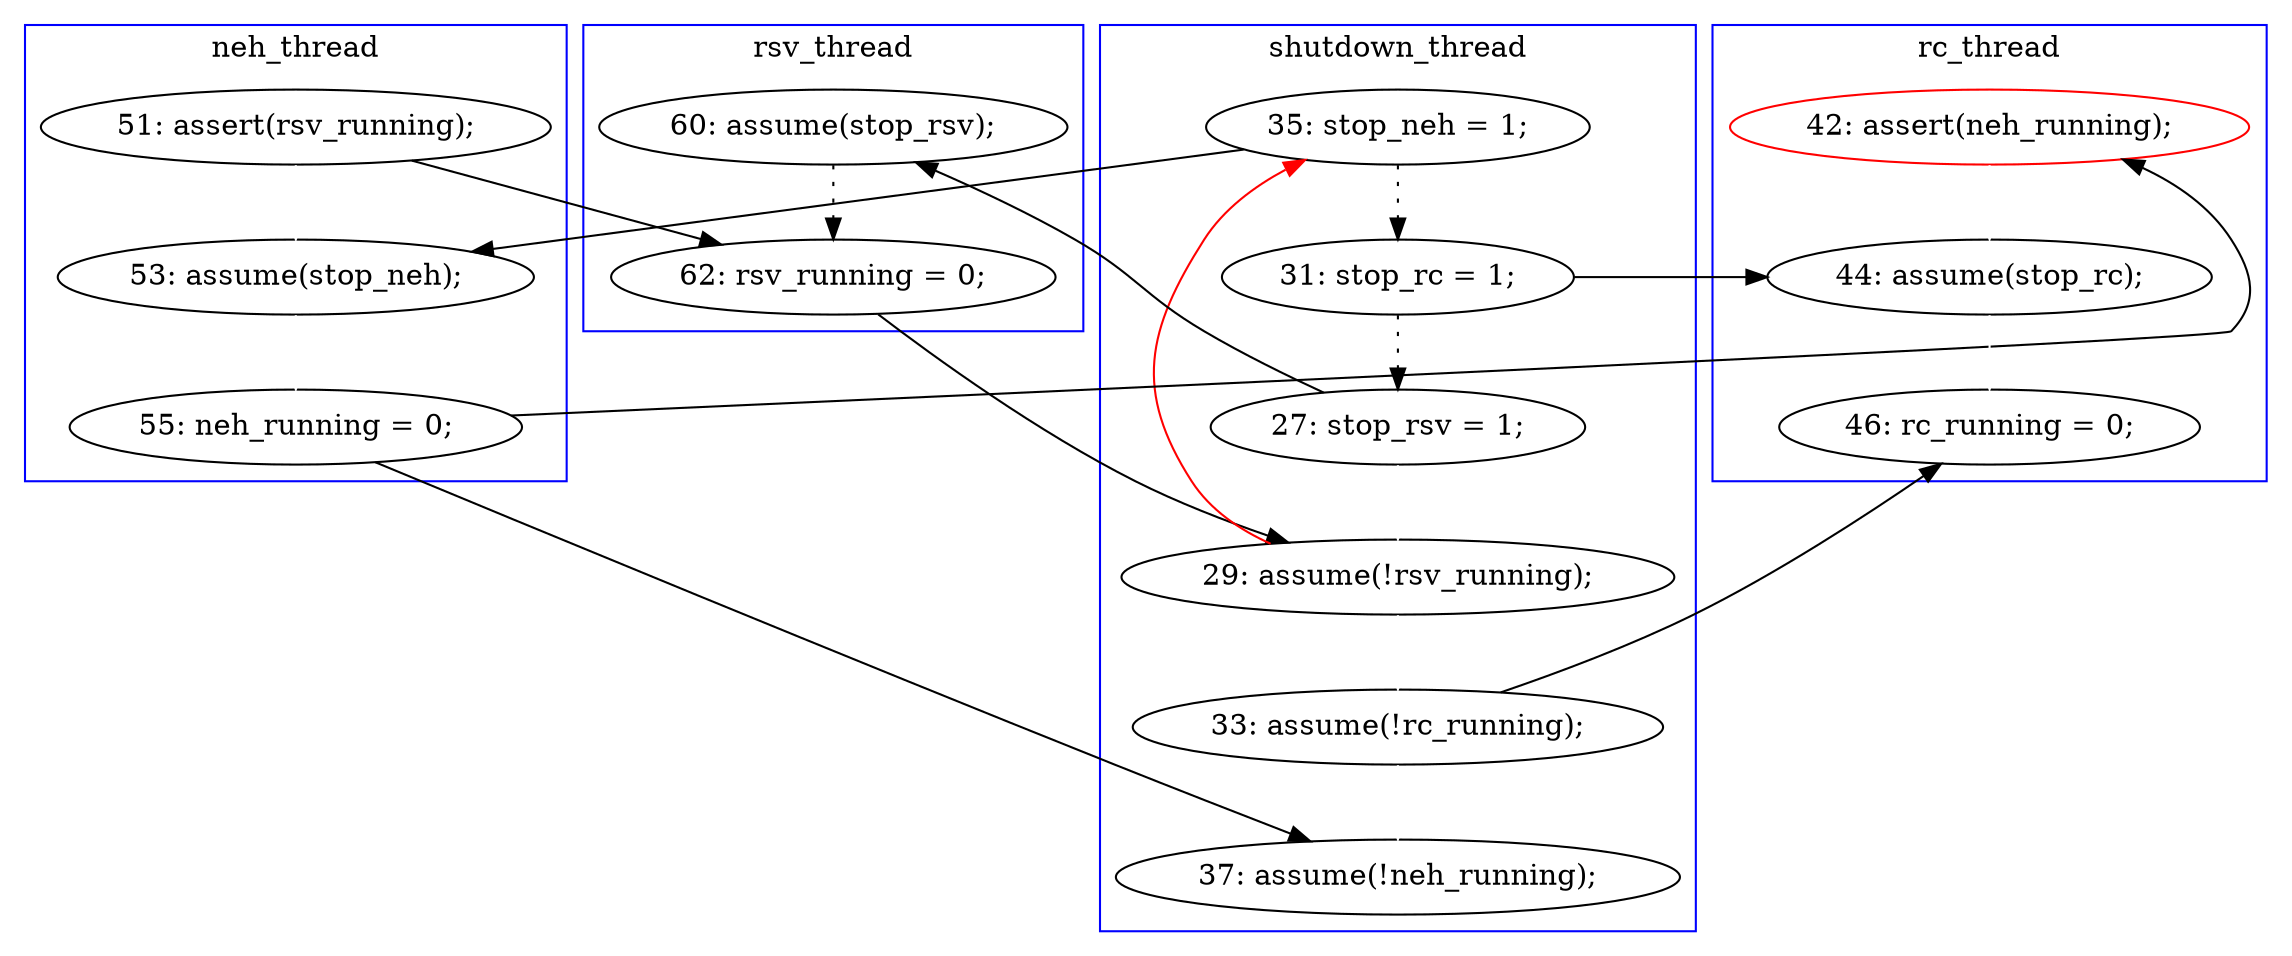 digraph Counterexample {
	18 -> 21 [color = black, style = solid, constraint = false]
	25 -> 28 [color = white, style = solid]
	20 -> 23 [color = white, style = solid]
	25 -> 13 [color = red, style = solid, constraint = false]
	28 -> 29 [color = white, style = solid]
	23 -> 27 [color = black, style = solid, constraint = false]
	13 -> 14 [color = black, style = dotted]
	14 -> 15 [color = black, style = dotted]
	27 -> 31 [color = white, style = solid]
	15 -> 25 [color = white, style = solid]
	31 -> 36 [color = white, style = solid]
	23 -> 29 [color = black, style = solid, constraint = false]
	13 -> 20 [color = black, style = solid, constraint = false]
	19 -> 21 [color = black, style = dotted]
	14 -> 31 [color = black, style = solid, constraint = false]
	18 -> 20 [color = white, style = solid]
	21 -> 25 [color = black, style = solid, constraint = false]
	28 -> 36 [color = black, style = solid, constraint = false]
	15 -> 19 [color = black, style = solid, constraint = false]
	subgraph cluster4 {
		label = rsv_thread
		color = blue
		19  [label = "60: assume(stop_rsv);"]
		21  [label = "62: rsv_running = 0;"]
	}
	subgraph cluster3 {
		label = neh_thread
		color = blue
		23  [label = "55: neh_running = 0;"]
		20  [label = "53: assume(stop_neh);"]
		18  [label = "51: assert(rsv_running);"]
	}
	subgraph cluster1 {
		label = shutdown_thread
		color = blue
		13  [label = "35: stop_neh = 1;"]
		14  [label = "31: stop_rc = 1;"]
		29  [label = "37: assume(!neh_running);"]
		28  [label = "33: assume(!rc_running);"]
		25  [label = "29: assume(!rsv_running);"]
		15  [label = "27: stop_rsv = 1;"]
	}
	subgraph cluster2 {
		label = rc_thread
		color = blue
		36  [label = "46: rc_running = 0;"]
		31  [label = "44: assume(stop_rc);"]
		27  [label = "42: assert(neh_running);", color = red]
	}
}